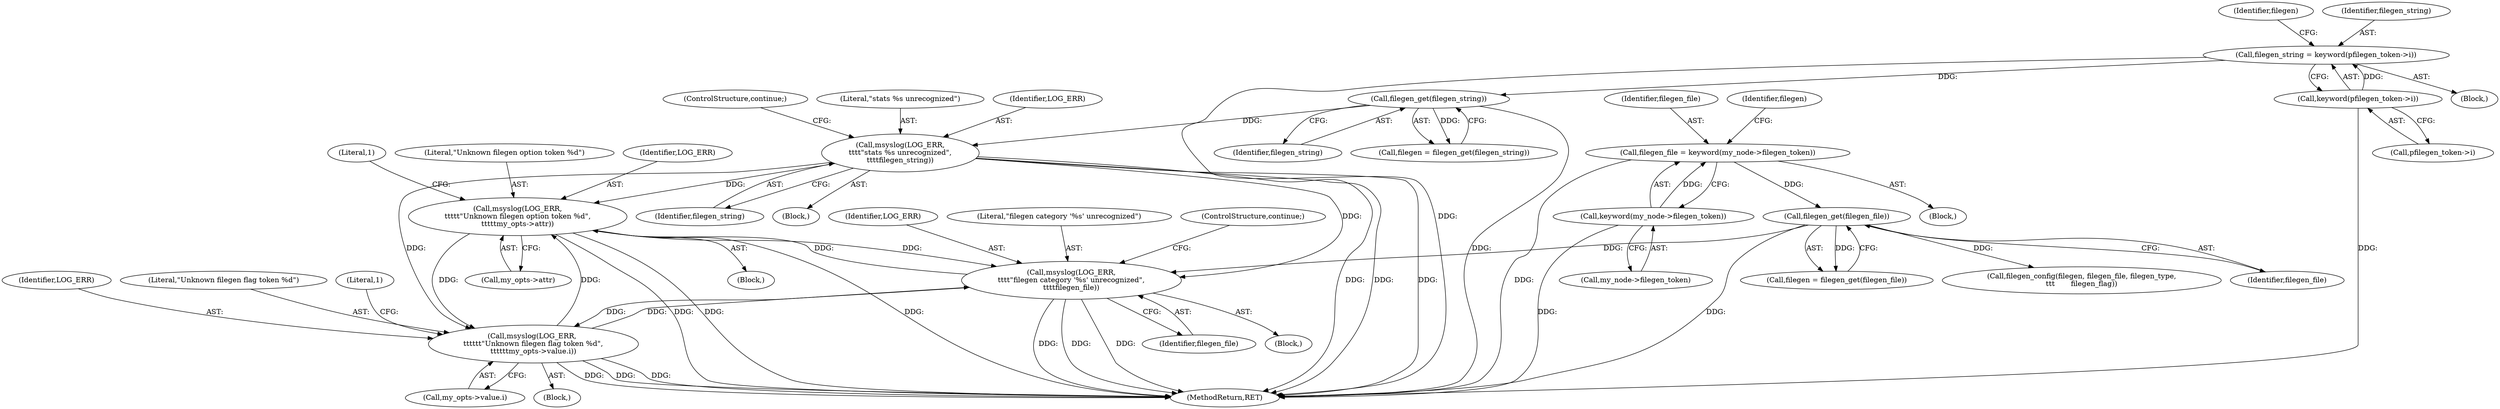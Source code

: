 digraph "0_ntp_52e977d79a0c4ace997e5c74af429844da2f27be@API" {
"1000348" [label="(Call,msyslog(LOG_ERR,\n\t\t\t\t\t\"Unknown filegen option token %d\",\n\t\t\t\t\tmy_opts->attr))"];
"1000157" [label="(Call,msyslog(LOG_ERR,\n\t\t\t\t\"stats %s unrecognized\",\n\t\t\t\tfilegen_string))"];
"1000150" [label="(Call,filegen_get(filegen_string))"];
"1000142" [label="(Call,filegen_string = keyword(pfilegen_token->i))"];
"1000144" [label="(Call,keyword(pfilegen_token->i))"];
"1000211" [label="(Call,msyslog(LOG_ERR,\n\t\t\t\t\"filegen category '%s' unrecognized\",\n\t\t\t\tfilegen_file))"];
"1000348" [label="(Call,msyslog(LOG_ERR,\n\t\t\t\t\t\"Unknown filegen option token %d\",\n\t\t\t\t\tmy_opts->attr))"];
"1000336" [label="(Call,msyslog(LOG_ERR, \n\t\t\t\t\t\t\"Unknown filegen flag token %d\",\n\t\t\t\t\t\tmy_opts->value.i))"];
"1000204" [label="(Call,filegen_get(filegen_file))"];
"1000196" [label="(Call,filegen_file = keyword(my_node->filegen_token))"];
"1000198" [label="(Call,keyword(my_node->filegen_token))"];
"1000210" [label="(Block,)"];
"1000249" [label="(Block,)"];
"1000345" [label="(Literal,1)"];
"1000361" [label="(MethodReturn,RET)"];
"1000197" [label="(Identifier,filegen_file)"];
"1000213" [label="(Literal,\"filegen category '%s' unrecognized\")"];
"1000141" [label="(Block,)"];
"1000159" [label="(Literal,\"stats %s unrecognized\")"];
"1000337" [label="(Identifier,LOG_ERR)"];
"1000149" [label="(Identifier,filegen)"];
"1000351" [label="(Call,my_opts->attr)"];
"1000160" [label="(Identifier,filegen_string)"];
"1000142" [label="(Call,filegen_string = keyword(pfilegen_token->i))"];
"1000204" [label="(Call,filegen_get(filegen_file))"];
"1000205" [label="(Identifier,filegen_file)"];
"1000336" [label="(Call,msyslog(LOG_ERR, \n\t\t\t\t\t\t\"Unknown filegen flag token %d\",\n\t\t\t\t\t\tmy_opts->value.i))"];
"1000202" [label="(Call,filegen = filegen_get(filegen_file))"];
"1000214" [label="(Identifier,filegen_file)"];
"1000158" [label="(Identifier,LOG_ERR)"];
"1000151" [label="(Identifier,filegen_string)"];
"1000156" [label="(Block,)"];
"1000348" [label="(Call,msyslog(LOG_ERR,\n\t\t\t\t\t\"Unknown filegen option token %d\",\n\t\t\t\t\tmy_opts->attr))"];
"1000199" [label="(Call,my_node->filegen_token)"];
"1000150" [label="(Call,filegen_get(filegen_string))"];
"1000203" [label="(Identifier,filegen)"];
"1000143" [label="(Identifier,filegen_string)"];
"1000339" [label="(Call,my_opts->value.i)"];
"1000145" [label="(Call,pfilegen_token->i)"];
"1000148" [label="(Call,filegen = filegen_get(filegen_string))"];
"1000211" [label="(Call,msyslog(LOG_ERR,\n\t\t\t\t\"filegen category '%s' unrecognized\",\n\t\t\t\tfilegen_file))"];
"1000215" [label="(ControlStructure,continue;)"];
"1000349" [label="(Identifier,LOG_ERR)"];
"1000196" [label="(Call,filegen_file = keyword(my_node->filegen_token))"];
"1000212" [label="(Identifier,LOG_ERR)"];
"1000314" [label="(Block,)"];
"1000356" [label="(Call,filegen_config(filegen, filegen_file, filegen_type,\n\t\t\t       filegen_flag))"];
"1000157" [label="(Call,msyslog(LOG_ERR,\n\t\t\t\t\"stats %s unrecognized\",\n\t\t\t\tfilegen_string))"];
"1000355" [label="(Literal,1)"];
"1000144" [label="(Call,keyword(pfilegen_token->i))"];
"1000338" [label="(Literal,\"Unknown filegen flag token %d\")"];
"1000195" [label="(Block,)"];
"1000198" [label="(Call,keyword(my_node->filegen_token))"];
"1000350" [label="(Literal,\"Unknown filegen option token %d\")"];
"1000161" [label="(ControlStructure,continue;)"];
"1000348" -> "1000249"  [label="AST: "];
"1000348" -> "1000351"  [label="CFG: "];
"1000349" -> "1000348"  [label="AST: "];
"1000350" -> "1000348"  [label="AST: "];
"1000351" -> "1000348"  [label="AST: "];
"1000355" -> "1000348"  [label="CFG: "];
"1000348" -> "1000361"  [label="DDG: "];
"1000348" -> "1000361"  [label="DDG: "];
"1000348" -> "1000361"  [label="DDG: "];
"1000348" -> "1000211"  [label="DDG: "];
"1000348" -> "1000336"  [label="DDG: "];
"1000157" -> "1000348"  [label="DDG: "];
"1000211" -> "1000348"  [label="DDG: "];
"1000336" -> "1000348"  [label="DDG: "];
"1000157" -> "1000156"  [label="AST: "];
"1000157" -> "1000160"  [label="CFG: "];
"1000158" -> "1000157"  [label="AST: "];
"1000159" -> "1000157"  [label="AST: "];
"1000160" -> "1000157"  [label="AST: "];
"1000161" -> "1000157"  [label="CFG: "];
"1000157" -> "1000361"  [label="DDG: "];
"1000157" -> "1000361"  [label="DDG: "];
"1000157" -> "1000361"  [label="DDG: "];
"1000150" -> "1000157"  [label="DDG: "];
"1000157" -> "1000211"  [label="DDG: "];
"1000157" -> "1000336"  [label="DDG: "];
"1000150" -> "1000148"  [label="AST: "];
"1000150" -> "1000151"  [label="CFG: "];
"1000151" -> "1000150"  [label="AST: "];
"1000148" -> "1000150"  [label="CFG: "];
"1000150" -> "1000361"  [label="DDG: "];
"1000150" -> "1000148"  [label="DDG: "];
"1000142" -> "1000150"  [label="DDG: "];
"1000142" -> "1000141"  [label="AST: "];
"1000142" -> "1000144"  [label="CFG: "];
"1000143" -> "1000142"  [label="AST: "];
"1000144" -> "1000142"  [label="AST: "];
"1000149" -> "1000142"  [label="CFG: "];
"1000142" -> "1000361"  [label="DDG: "];
"1000144" -> "1000142"  [label="DDG: "];
"1000144" -> "1000145"  [label="CFG: "];
"1000145" -> "1000144"  [label="AST: "];
"1000144" -> "1000361"  [label="DDG: "];
"1000211" -> "1000210"  [label="AST: "];
"1000211" -> "1000214"  [label="CFG: "];
"1000212" -> "1000211"  [label="AST: "];
"1000213" -> "1000211"  [label="AST: "];
"1000214" -> "1000211"  [label="AST: "];
"1000215" -> "1000211"  [label="CFG: "];
"1000211" -> "1000361"  [label="DDG: "];
"1000211" -> "1000361"  [label="DDG: "];
"1000211" -> "1000361"  [label="DDG: "];
"1000336" -> "1000211"  [label="DDG: "];
"1000204" -> "1000211"  [label="DDG: "];
"1000211" -> "1000336"  [label="DDG: "];
"1000336" -> "1000314"  [label="AST: "];
"1000336" -> "1000339"  [label="CFG: "];
"1000337" -> "1000336"  [label="AST: "];
"1000338" -> "1000336"  [label="AST: "];
"1000339" -> "1000336"  [label="AST: "];
"1000345" -> "1000336"  [label="CFG: "];
"1000336" -> "1000361"  [label="DDG: "];
"1000336" -> "1000361"  [label="DDG: "];
"1000336" -> "1000361"  [label="DDG: "];
"1000204" -> "1000202"  [label="AST: "];
"1000204" -> "1000205"  [label="CFG: "];
"1000205" -> "1000204"  [label="AST: "];
"1000202" -> "1000204"  [label="CFG: "];
"1000204" -> "1000361"  [label="DDG: "];
"1000204" -> "1000202"  [label="DDG: "];
"1000196" -> "1000204"  [label="DDG: "];
"1000204" -> "1000356"  [label="DDG: "];
"1000196" -> "1000195"  [label="AST: "];
"1000196" -> "1000198"  [label="CFG: "];
"1000197" -> "1000196"  [label="AST: "];
"1000198" -> "1000196"  [label="AST: "];
"1000203" -> "1000196"  [label="CFG: "];
"1000196" -> "1000361"  [label="DDG: "];
"1000198" -> "1000196"  [label="DDG: "];
"1000198" -> "1000199"  [label="CFG: "];
"1000199" -> "1000198"  [label="AST: "];
"1000198" -> "1000361"  [label="DDG: "];
}
